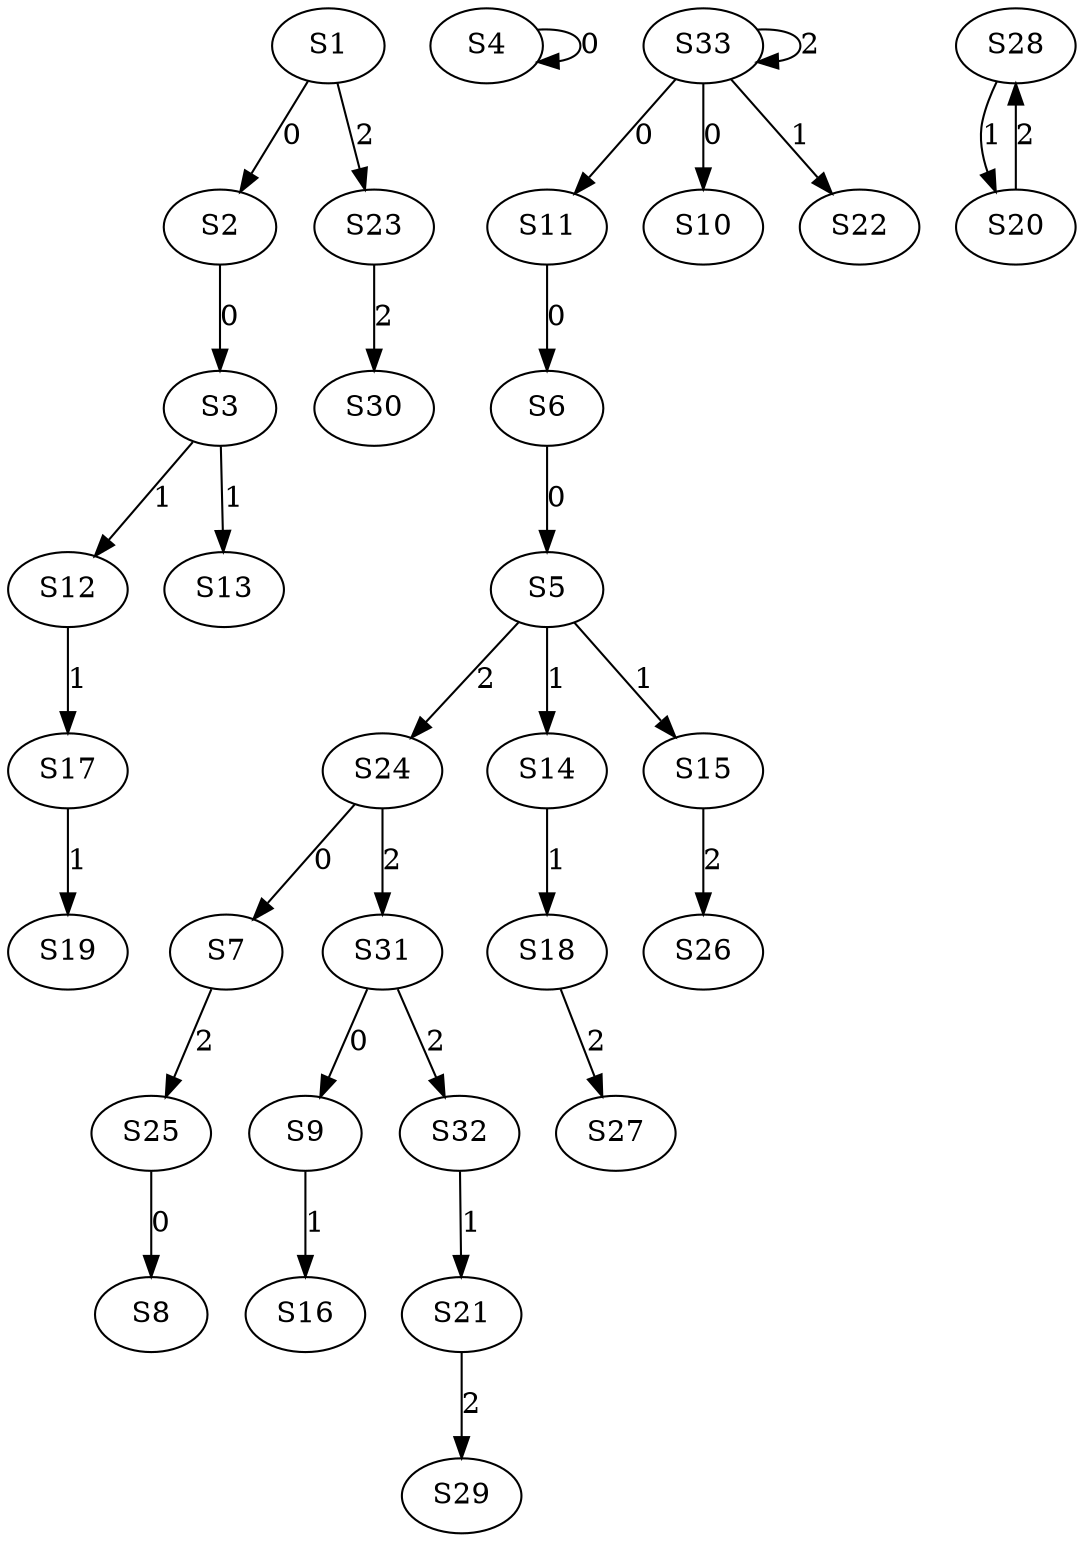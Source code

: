 strict digraph {
	S1 -> S2 [ label = 0 ];
	S2 -> S3 [ label = 0 ];
	S4 -> S4 [ label = 0 ];
	S6 -> S5 [ label = 0 ];
	S11 -> S6 [ label = 0 ];
	S24 -> S7 [ label = 0 ];
	S25 -> S8 [ label = 0 ];
	S31 -> S9 [ label = 0 ];
	S33 -> S10 [ label = 0 ];
	S33 -> S11 [ label = 0 ];
	S3 -> S12 [ label = 1 ];
	S3 -> S13 [ label = 1 ];
	S5 -> S14 [ label = 1 ];
	S5 -> S15 [ label = 1 ];
	S9 -> S16 [ label = 1 ];
	S12 -> S17 [ label = 1 ];
	S14 -> S18 [ label = 1 ];
	S17 -> S19 [ label = 1 ];
	S28 -> S20 [ label = 1 ];
	S32 -> S21 [ label = 1 ];
	S33 -> S22 [ label = 1 ];
	S1 -> S23 [ label = 2 ];
	S5 -> S24 [ label = 2 ];
	S7 -> S25 [ label = 2 ];
	S15 -> S26 [ label = 2 ];
	S18 -> S27 [ label = 2 ];
	S20 -> S28 [ label = 2 ];
	S21 -> S29 [ label = 2 ];
	S23 -> S30 [ label = 2 ];
	S24 -> S31 [ label = 2 ];
	S31 -> S32 [ label = 2 ];
	S33 -> S33 [ label = 2 ];
}